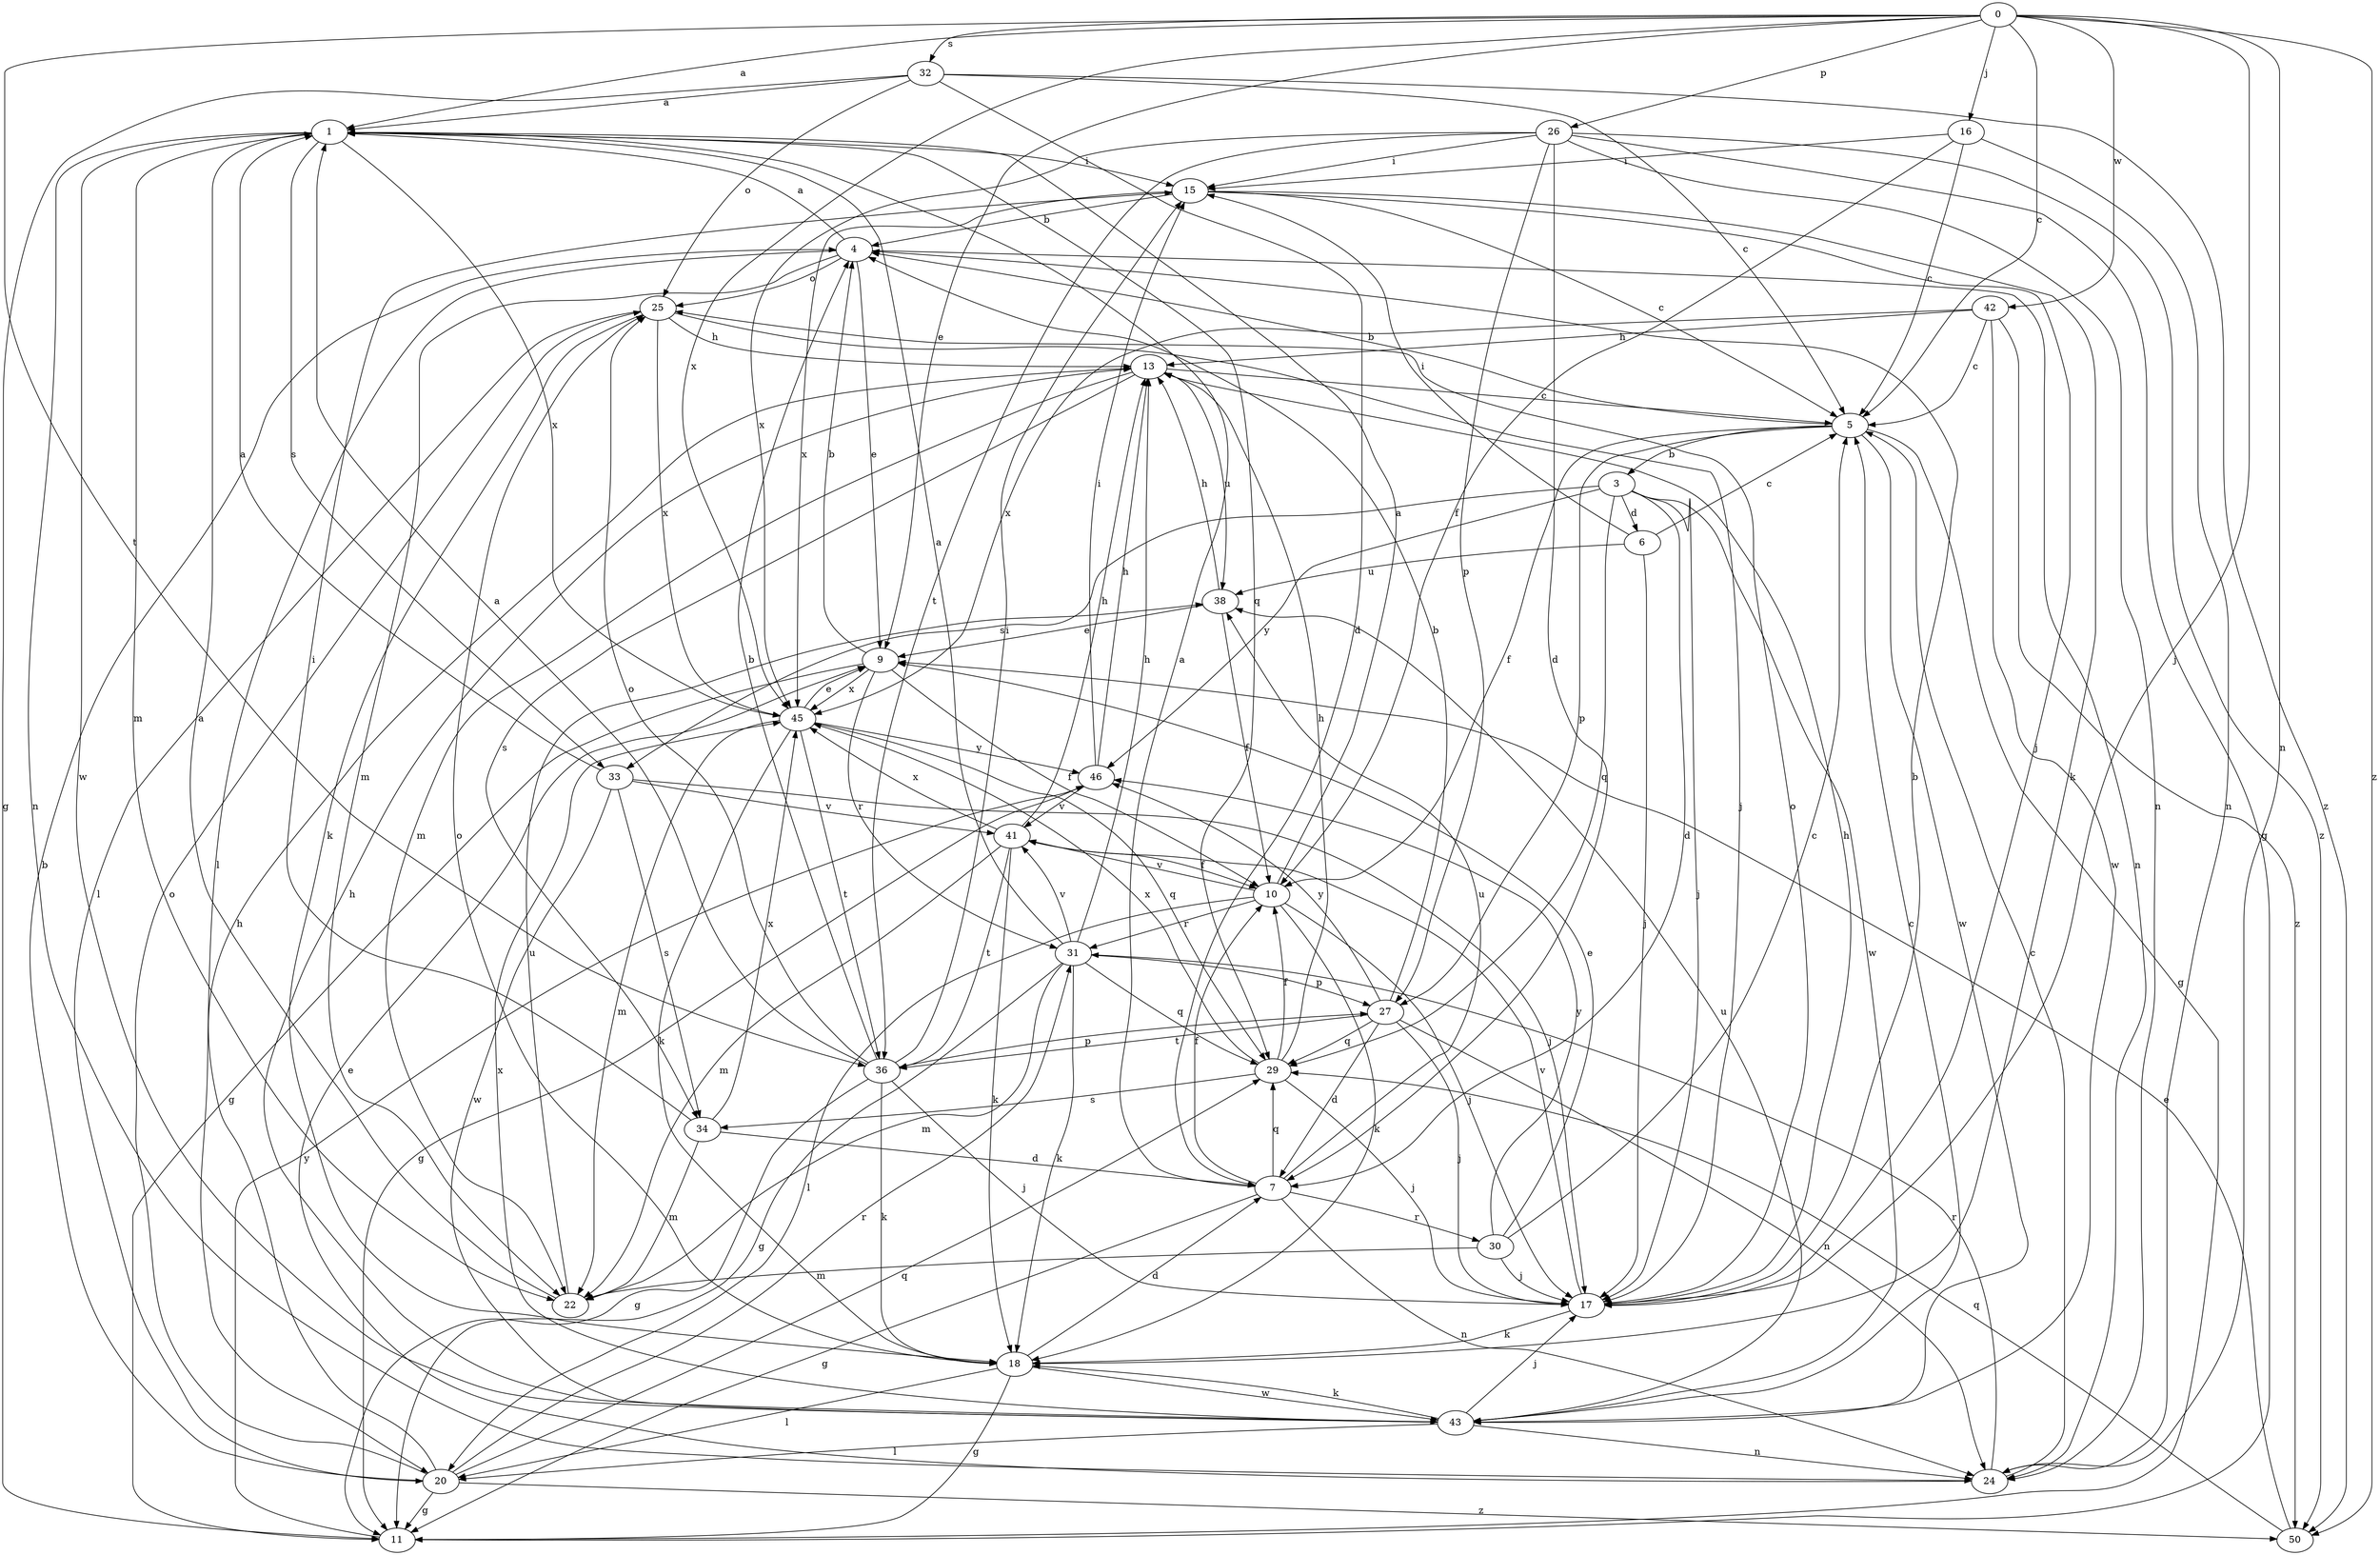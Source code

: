 strict digraph  {
0;
1;
3;
4;
5;
6;
7;
9;
10;
11;
13;
15;
16;
17;
18;
20;
22;
24;
25;
26;
27;
29;
30;
31;
32;
33;
34;
36;
38;
41;
42;
43;
45;
46;
50;
0 -> 1  [label=a];
0 -> 5  [label=c];
0 -> 9  [label=e];
0 -> 16  [label=j];
0 -> 17  [label=j];
0 -> 24  [label=n];
0 -> 26  [label=p];
0 -> 32  [label=s];
0 -> 36  [label=t];
0 -> 42  [label=w];
0 -> 45  [label=x];
0 -> 50  [label=z];
1 -> 15  [label=i];
1 -> 22  [label=m];
1 -> 24  [label=n];
1 -> 29  [label=q];
1 -> 33  [label=s];
1 -> 43  [label=w];
1 -> 45  [label=x];
3 -> 6  [label=d];
3 -> 7  [label=d];
3 -> 17  [label=j];
3 -> 29  [label=q];
3 -> 33  [label=s];
3 -> 43  [label=w];
3 -> 46  [label=y];
4 -> 1  [label=a];
4 -> 9  [label=e];
4 -> 20  [label=l];
4 -> 22  [label=m];
4 -> 24  [label=n];
4 -> 25  [label=o];
5 -> 3  [label=b];
5 -> 4  [label=b];
5 -> 10  [label=f];
5 -> 11  [label=g];
5 -> 27  [label=p];
5 -> 43  [label=w];
6 -> 5  [label=c];
6 -> 15  [label=i];
6 -> 17  [label=j];
6 -> 38  [label=u];
7 -> 1  [label=a];
7 -> 10  [label=f];
7 -> 11  [label=g];
7 -> 24  [label=n];
7 -> 29  [label=q];
7 -> 30  [label=r];
7 -> 38  [label=u];
9 -> 4  [label=b];
9 -> 10  [label=f];
9 -> 11  [label=g];
9 -> 31  [label=r];
9 -> 45  [label=x];
10 -> 1  [label=a];
10 -> 17  [label=j];
10 -> 18  [label=k];
10 -> 20  [label=l];
10 -> 31  [label=r];
10 -> 41  [label=v];
11 -> 46  [label=y];
13 -> 5  [label=c];
13 -> 22  [label=m];
13 -> 34  [label=s];
13 -> 38  [label=u];
15 -> 4  [label=b];
15 -> 5  [label=c];
15 -> 17  [label=j];
15 -> 18  [label=k];
15 -> 45  [label=x];
16 -> 5  [label=c];
16 -> 10  [label=f];
16 -> 15  [label=i];
16 -> 24  [label=n];
17 -> 4  [label=b];
17 -> 13  [label=h];
17 -> 18  [label=k];
17 -> 25  [label=o];
17 -> 41  [label=v];
18 -> 7  [label=d];
18 -> 11  [label=g];
18 -> 20  [label=l];
18 -> 25  [label=o];
18 -> 43  [label=w];
20 -> 4  [label=b];
20 -> 11  [label=g];
20 -> 13  [label=h];
20 -> 25  [label=o];
20 -> 29  [label=q];
20 -> 31  [label=r];
20 -> 50  [label=z];
22 -> 1  [label=a];
22 -> 38  [label=u];
24 -> 5  [label=c];
24 -> 9  [label=e];
24 -> 31  [label=r];
25 -> 13  [label=h];
25 -> 17  [label=j];
25 -> 18  [label=k];
25 -> 20  [label=l];
25 -> 45  [label=x];
26 -> 7  [label=d];
26 -> 11  [label=g];
26 -> 15  [label=i];
26 -> 24  [label=n];
26 -> 27  [label=p];
26 -> 36  [label=t];
26 -> 45  [label=x];
26 -> 50  [label=z];
27 -> 4  [label=b];
27 -> 7  [label=d];
27 -> 17  [label=j];
27 -> 24  [label=n];
27 -> 29  [label=q];
27 -> 36  [label=t];
27 -> 46  [label=y];
29 -> 10  [label=f];
29 -> 13  [label=h];
29 -> 17  [label=j];
29 -> 34  [label=s];
29 -> 45  [label=x];
30 -> 5  [label=c];
30 -> 9  [label=e];
30 -> 17  [label=j];
30 -> 22  [label=m];
30 -> 46  [label=y];
31 -> 1  [label=a];
31 -> 11  [label=g];
31 -> 13  [label=h];
31 -> 18  [label=k];
31 -> 22  [label=m];
31 -> 27  [label=p];
31 -> 29  [label=q];
31 -> 41  [label=v];
32 -> 1  [label=a];
32 -> 5  [label=c];
32 -> 7  [label=d];
32 -> 11  [label=g];
32 -> 25  [label=o];
32 -> 50  [label=z];
33 -> 1  [label=a];
33 -> 17  [label=j];
33 -> 34  [label=s];
33 -> 41  [label=v];
33 -> 43  [label=w];
34 -> 7  [label=d];
34 -> 15  [label=i];
34 -> 22  [label=m];
34 -> 45  [label=x];
36 -> 1  [label=a];
36 -> 4  [label=b];
36 -> 11  [label=g];
36 -> 15  [label=i];
36 -> 17  [label=j];
36 -> 18  [label=k];
36 -> 25  [label=o];
36 -> 27  [label=p];
38 -> 9  [label=e];
38 -> 10  [label=f];
38 -> 13  [label=h];
41 -> 10  [label=f];
41 -> 13  [label=h];
41 -> 18  [label=k];
41 -> 22  [label=m];
41 -> 36  [label=t];
41 -> 45  [label=x];
42 -> 5  [label=c];
42 -> 13  [label=h];
42 -> 43  [label=w];
42 -> 45  [label=x];
42 -> 50  [label=z];
43 -> 5  [label=c];
43 -> 13  [label=h];
43 -> 17  [label=j];
43 -> 18  [label=k];
43 -> 20  [label=l];
43 -> 24  [label=n];
43 -> 38  [label=u];
43 -> 45  [label=x];
45 -> 9  [label=e];
45 -> 18  [label=k];
45 -> 22  [label=m];
45 -> 29  [label=q];
45 -> 36  [label=t];
45 -> 46  [label=y];
46 -> 11  [label=g];
46 -> 13  [label=h];
46 -> 15  [label=i];
46 -> 41  [label=v];
50 -> 9  [label=e];
50 -> 29  [label=q];
}
